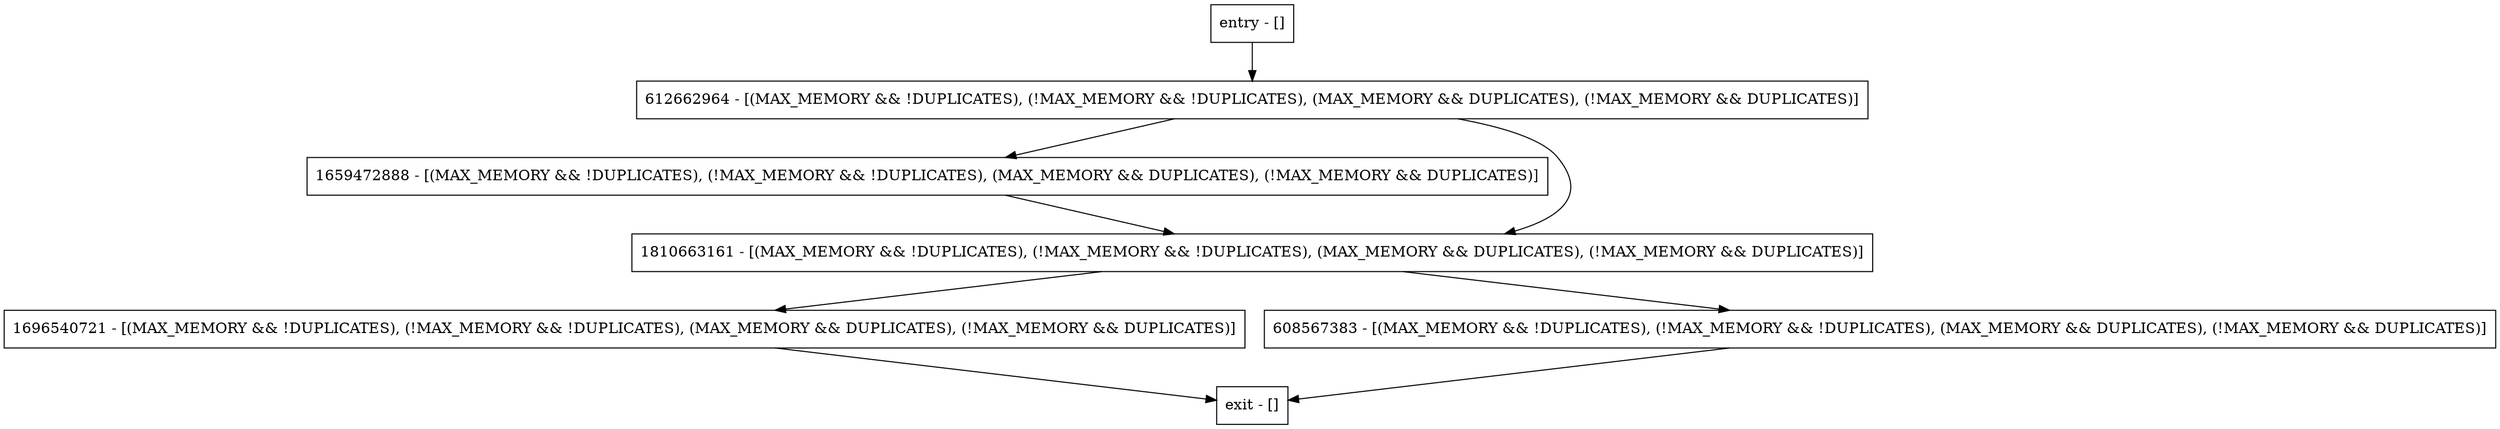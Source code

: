 digraph openDatabase {
node [shape=record];
entry [label="entry - []"];
exit [label="exit - []"];
1696540721 [label="1696540721 - [(MAX_MEMORY && !DUPLICATES), (!MAX_MEMORY && !DUPLICATES), (MAX_MEMORY && DUPLICATES), (!MAX_MEMORY && DUPLICATES)]"];
1659472888 [label="1659472888 - [(MAX_MEMORY && !DUPLICATES), (!MAX_MEMORY && !DUPLICATES), (MAX_MEMORY && DUPLICATES), (!MAX_MEMORY && DUPLICATES)]"];
612662964 [label="612662964 - [(MAX_MEMORY && !DUPLICATES), (!MAX_MEMORY && !DUPLICATES), (MAX_MEMORY && DUPLICATES), (!MAX_MEMORY && DUPLICATES)]"];
1810663161 [label="1810663161 - [(MAX_MEMORY && !DUPLICATES), (!MAX_MEMORY && !DUPLICATES), (MAX_MEMORY && DUPLICATES), (!MAX_MEMORY && DUPLICATES)]"];
608567383 [label="608567383 - [(MAX_MEMORY && !DUPLICATES), (!MAX_MEMORY && !DUPLICATES), (MAX_MEMORY && DUPLICATES), (!MAX_MEMORY && DUPLICATES)]"];
entry;
exit;
entry -> 612662964;
1696540721 -> exit;
1659472888 -> 1810663161;
612662964 -> 1659472888;
612662964 -> 1810663161;
1810663161 -> 1696540721;
1810663161 -> 608567383;
608567383 -> exit;
}

